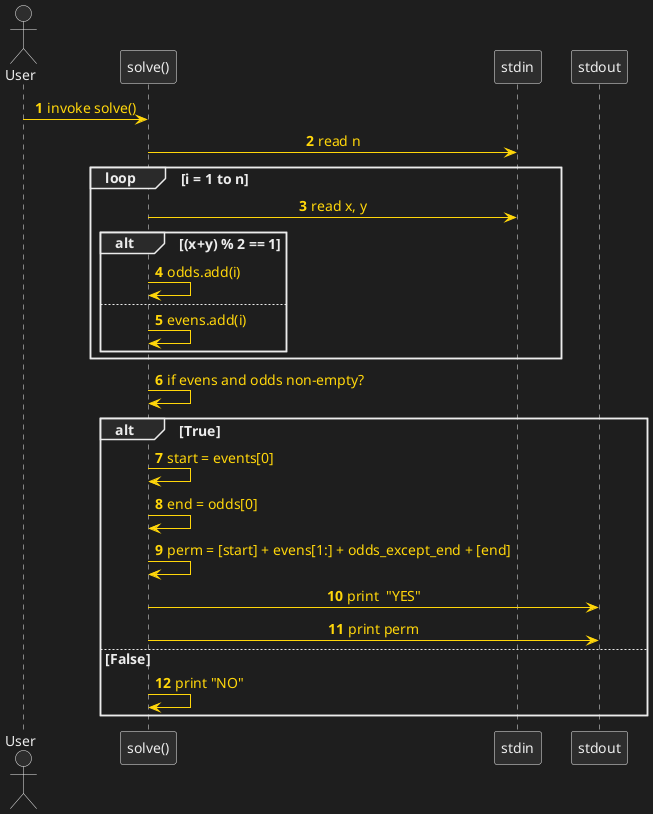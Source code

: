 @startuml TD

skinparam BackgroundColor #1e1e1e
skinparam Shadowing false

skinparam DefaultFontName "Apple SD Gothic Neo"
skinparam DefaultFontColor #ececec
skinparam DefaultFontSize 14

skinparam ParticipantBackgroundColor #2d2d2d
skinparam ParticipantBorderColor #ececec
skinparam ParticipantFontColor #ececec
skinparam ParticipantPadding 10

skinparam SequenceBoxBorderColor #0a84ff
skinparam SequenceBoxBackgroundColor #2a2a2a
skinparam SequenceBoxFontColor #ececec
skinparam SequenceDividerBackgroundColor #2a2a2a
skinparam SequenceDividerBorderColor #ececec
skinparam SequenceGroupBackgroundColor #2a2a2a
skinparam SequenceGroupBorderColor #ececec

skinparam ActorBorderColor #ececec
skinparam ActorBackgroundColor #2d2d2d
skinparam ActorFontColor #ececec

skinparam ArrowColor #ffd60a
skinparam ArrowFontColor #ffd60a

skinparam NoteBackgroundColor #3a3a3c
skinparam NoteBorderColor #636366
skinparam NoteFontColor #ececec

skinparam DefaultTextAlignment center

skinparam SequenceLifeLineBorderColor #ececec

autonumber
actor User
participant "solve()" as Solver
participant "stdin" as Stdin
participant "stdout" as Stdout

User -> Solver: invoke solve()
Solver -> Stdin: read n

loop i = 1 to n
    Solver -> Stdin: read x, y
    alt (x+y) % 2 == 1
        Solver -> Solver: odds.add(i)
    else
        Solver -> Solver: evens.add(i)
    end
end

Solver -> Solver: if evens and odds non-empty?
alt True
    Solver -> Solver: start = events[0]
    Solver -> Solver: end = odds[0]
    Solver -> Solver: perm = [start] + evens[1:] + odds_except_end + [end]
    Solver -> Stdout: print  "YES"
    Solver -> Stdout: print perm
else False
    Solver -> Solver: print "NO"
end
@enduml